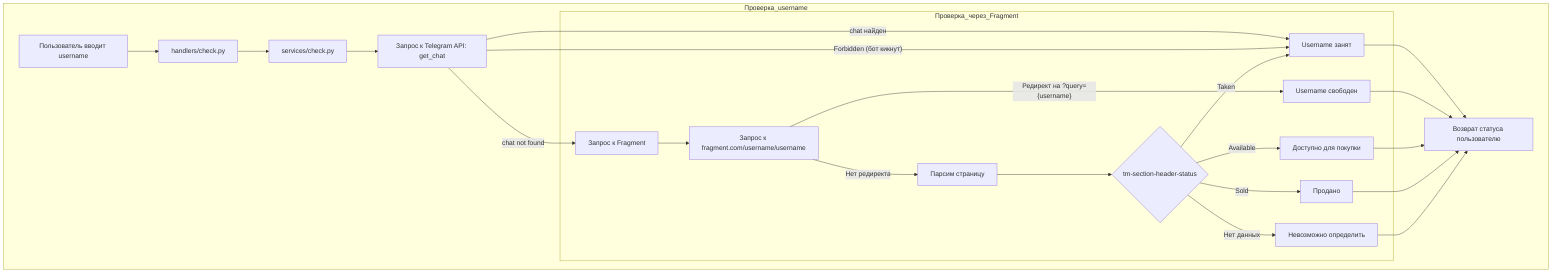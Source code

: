 flowchart TD
  %% Подграф для проверки username
  subgraph Проверка_username
    A[Пользователь вводит username] --> B[handlers/check.py]
    B --> C[services/check.py]
    C --> D[Запрос к Telegram API: get_chat]
    D -- "chat найден" --> E[Username занят]
    D -- "Forbidden (бот кикнут)" --> E
    D -- "chat not found" --> F[Запрос к Fragment]

    %% Подграф для проверки через Fragment
    subgraph Проверка_через_Fragment
      F --> G[Запрос к fragment.com/username/username]
      G -- "Редирект на ?query={username}" --> H[Username свободен]
      G -- "Нет редиректа" --> I[Парсим страницу]

      %% Анализ страницы username
      I --> J{tm-section-header-status}
      J -- "Available" --> K[Доступно для покупки]
      J -- "Sold" --> L[Продано]
      J -- "Taken" --> E
      J -- "Нет данных" --> M[Невозможно определить]
    end

    %% Итоговое принятие решений
    E --> N[Возврат статуса пользователю]
    H --> N
    K --> N
    L --> N
    M --> N
  end